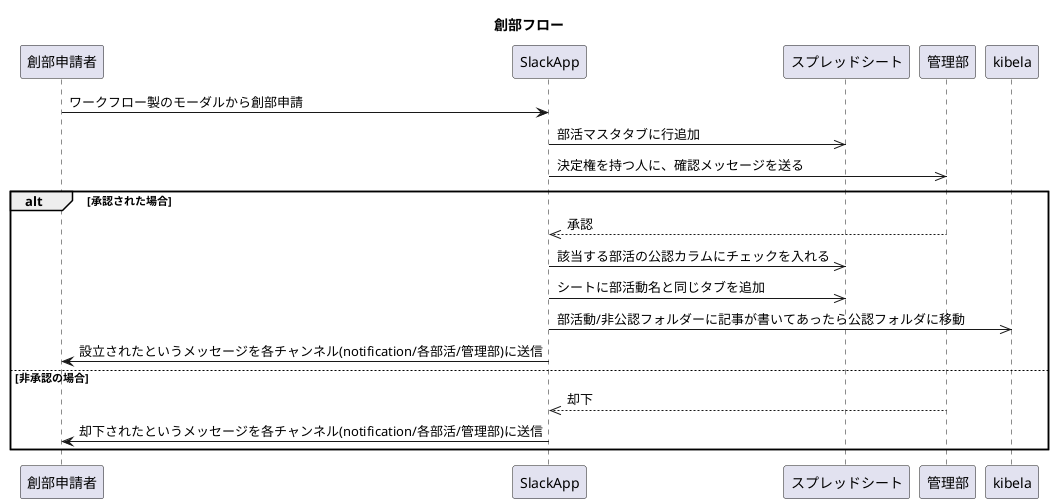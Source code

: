 @startuml
title 創部フロー
創部申請者 -> SlackApp: ワークフロー製のモーダルから創部申請
SlackApp ->> スプレッドシート: 部活マスタタブに行追加
SlackApp ->> 管理部: 決定権を持つ人に、確認メッセージを送る

alt 承認された場合
    管理部 -->> SlackApp: 承認
    SlackApp ->> スプレッドシート: 該当する部活の公認カラムにチェックを入れる
    SlackApp ->> スプレッドシート: シートに部活動名と同じタブを追加
    SlackApp ->> kibela: 部活動/非公認フォルダーに記事が書いてあったら公認フォルダに移動
    SlackApp -> 創部申請者: 設立されたというメッセージを各チャンネル(notification/各部活/管理部)に送信
else 非承認の場合
    管理部 -->> SlackApp: 却下
    SlackApp -> 創部申請者: 却下されたというメッセージを各チャンネル(notification/各部活/管理部)に送信
end

@enduml